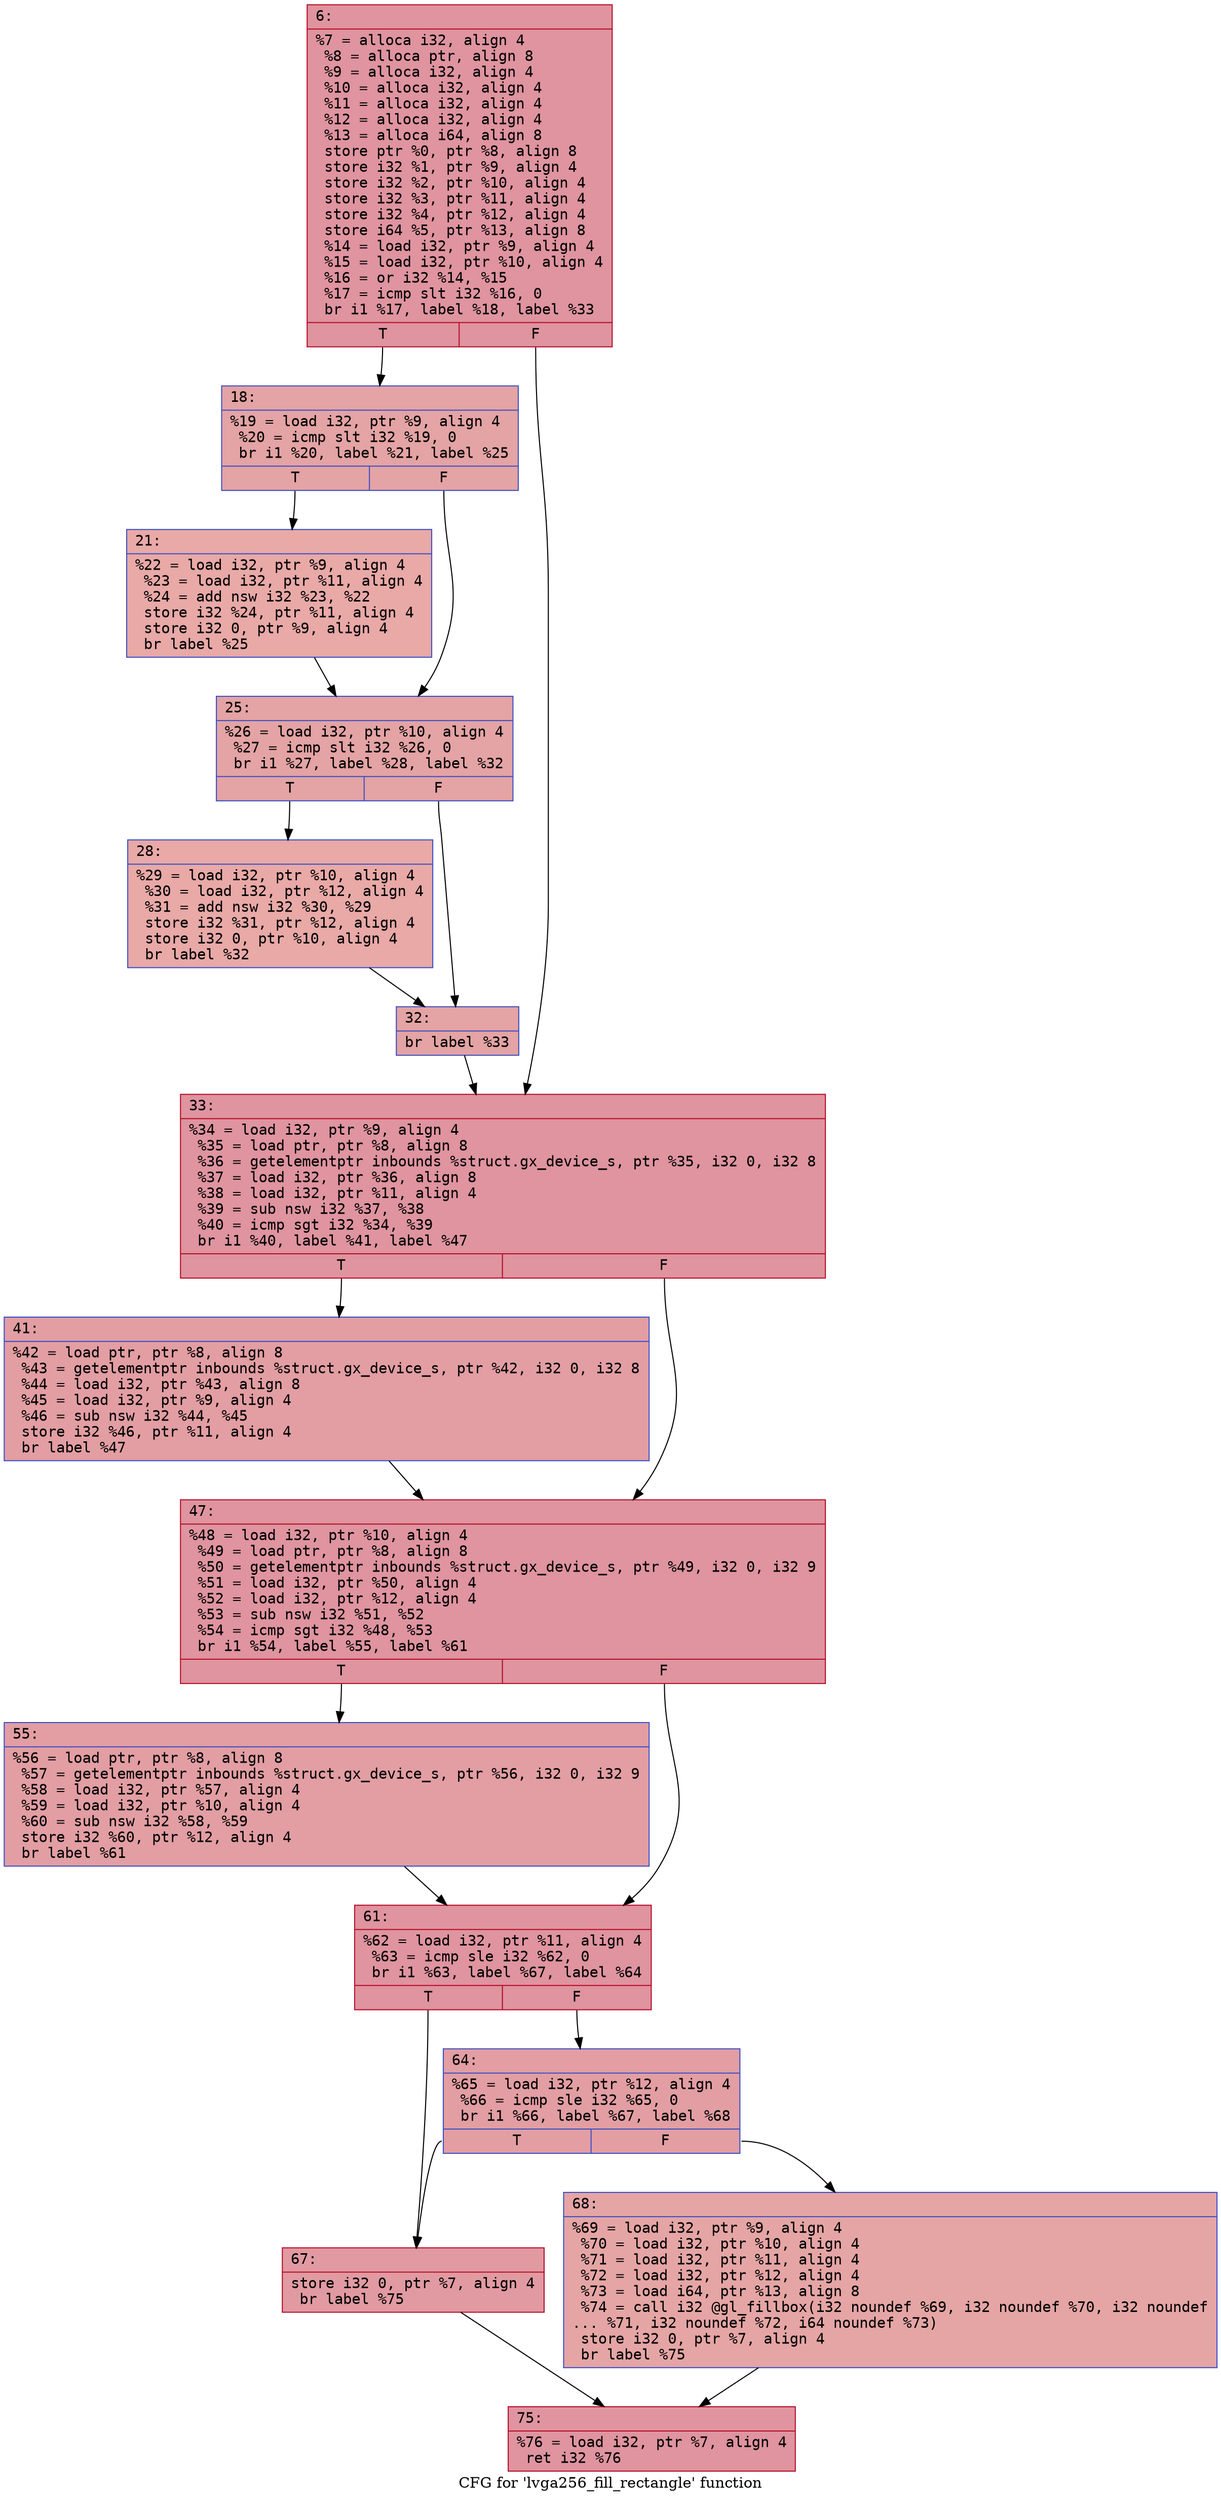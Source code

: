 digraph "CFG for 'lvga256_fill_rectangle' function" {
	label="CFG for 'lvga256_fill_rectangle' function";

	Node0x600001122850 [shape=record,color="#b70d28ff", style=filled, fillcolor="#b70d2870" fontname="Courier",label="{6:\l|  %7 = alloca i32, align 4\l  %8 = alloca ptr, align 8\l  %9 = alloca i32, align 4\l  %10 = alloca i32, align 4\l  %11 = alloca i32, align 4\l  %12 = alloca i32, align 4\l  %13 = alloca i64, align 8\l  store ptr %0, ptr %8, align 8\l  store i32 %1, ptr %9, align 4\l  store i32 %2, ptr %10, align 4\l  store i32 %3, ptr %11, align 4\l  store i32 %4, ptr %12, align 4\l  store i64 %5, ptr %13, align 8\l  %14 = load i32, ptr %9, align 4\l  %15 = load i32, ptr %10, align 4\l  %16 = or i32 %14, %15\l  %17 = icmp slt i32 %16, 0\l  br i1 %17, label %18, label %33\l|{<s0>T|<s1>F}}"];
	Node0x600001122850:s0 -> Node0x6000011228a0[tooltip="6 -> 18\nProbability 37.50%" ];
	Node0x600001122850:s1 -> Node0x600001122a30[tooltip="6 -> 33\nProbability 62.50%" ];
	Node0x6000011228a0 [shape=record,color="#3d50c3ff", style=filled, fillcolor="#c32e3170" fontname="Courier",label="{18:\l|  %19 = load i32, ptr %9, align 4\l  %20 = icmp slt i32 %19, 0\l  br i1 %20, label %21, label %25\l|{<s0>T|<s1>F}}"];
	Node0x6000011228a0:s0 -> Node0x6000011228f0[tooltip="18 -> 21\nProbability 37.50%" ];
	Node0x6000011228a0:s1 -> Node0x600001122940[tooltip="18 -> 25\nProbability 62.50%" ];
	Node0x6000011228f0 [shape=record,color="#3d50c3ff", style=filled, fillcolor="#ca3b3770" fontname="Courier",label="{21:\l|  %22 = load i32, ptr %9, align 4\l  %23 = load i32, ptr %11, align 4\l  %24 = add nsw i32 %23, %22\l  store i32 %24, ptr %11, align 4\l  store i32 0, ptr %9, align 4\l  br label %25\l}"];
	Node0x6000011228f0 -> Node0x600001122940[tooltip="21 -> 25\nProbability 100.00%" ];
	Node0x600001122940 [shape=record,color="#3d50c3ff", style=filled, fillcolor="#c32e3170" fontname="Courier",label="{25:\l|  %26 = load i32, ptr %10, align 4\l  %27 = icmp slt i32 %26, 0\l  br i1 %27, label %28, label %32\l|{<s0>T|<s1>F}}"];
	Node0x600001122940:s0 -> Node0x600001122990[tooltip="25 -> 28\nProbability 37.50%" ];
	Node0x600001122940:s1 -> Node0x6000011229e0[tooltip="25 -> 32\nProbability 62.50%" ];
	Node0x600001122990 [shape=record,color="#3d50c3ff", style=filled, fillcolor="#ca3b3770" fontname="Courier",label="{28:\l|  %29 = load i32, ptr %10, align 4\l  %30 = load i32, ptr %12, align 4\l  %31 = add nsw i32 %30, %29\l  store i32 %31, ptr %12, align 4\l  store i32 0, ptr %10, align 4\l  br label %32\l}"];
	Node0x600001122990 -> Node0x6000011229e0[tooltip="28 -> 32\nProbability 100.00%" ];
	Node0x6000011229e0 [shape=record,color="#3d50c3ff", style=filled, fillcolor="#c32e3170" fontname="Courier",label="{32:\l|  br label %33\l}"];
	Node0x6000011229e0 -> Node0x600001122a30[tooltip="32 -> 33\nProbability 100.00%" ];
	Node0x600001122a30 [shape=record,color="#b70d28ff", style=filled, fillcolor="#b70d2870" fontname="Courier",label="{33:\l|  %34 = load i32, ptr %9, align 4\l  %35 = load ptr, ptr %8, align 8\l  %36 = getelementptr inbounds %struct.gx_device_s, ptr %35, i32 0, i32 8\l  %37 = load i32, ptr %36, align 8\l  %38 = load i32, ptr %11, align 4\l  %39 = sub nsw i32 %37, %38\l  %40 = icmp sgt i32 %34, %39\l  br i1 %40, label %41, label %47\l|{<s0>T|<s1>F}}"];
	Node0x600001122a30:s0 -> Node0x600001122a80[tooltip="33 -> 41\nProbability 50.00%" ];
	Node0x600001122a30:s1 -> Node0x600001122ad0[tooltip="33 -> 47\nProbability 50.00%" ];
	Node0x600001122a80 [shape=record,color="#3d50c3ff", style=filled, fillcolor="#be242e70" fontname="Courier",label="{41:\l|  %42 = load ptr, ptr %8, align 8\l  %43 = getelementptr inbounds %struct.gx_device_s, ptr %42, i32 0, i32 8\l  %44 = load i32, ptr %43, align 8\l  %45 = load i32, ptr %9, align 4\l  %46 = sub nsw i32 %44, %45\l  store i32 %46, ptr %11, align 4\l  br label %47\l}"];
	Node0x600001122a80 -> Node0x600001122ad0[tooltip="41 -> 47\nProbability 100.00%" ];
	Node0x600001122ad0 [shape=record,color="#b70d28ff", style=filled, fillcolor="#b70d2870" fontname="Courier",label="{47:\l|  %48 = load i32, ptr %10, align 4\l  %49 = load ptr, ptr %8, align 8\l  %50 = getelementptr inbounds %struct.gx_device_s, ptr %49, i32 0, i32 9\l  %51 = load i32, ptr %50, align 4\l  %52 = load i32, ptr %12, align 4\l  %53 = sub nsw i32 %51, %52\l  %54 = icmp sgt i32 %48, %53\l  br i1 %54, label %55, label %61\l|{<s0>T|<s1>F}}"];
	Node0x600001122ad0:s0 -> Node0x600001122b20[tooltip="47 -> 55\nProbability 50.00%" ];
	Node0x600001122ad0:s1 -> Node0x600001122b70[tooltip="47 -> 61\nProbability 50.00%" ];
	Node0x600001122b20 [shape=record,color="#3d50c3ff", style=filled, fillcolor="#be242e70" fontname="Courier",label="{55:\l|  %56 = load ptr, ptr %8, align 8\l  %57 = getelementptr inbounds %struct.gx_device_s, ptr %56, i32 0, i32 9\l  %58 = load i32, ptr %57, align 4\l  %59 = load i32, ptr %10, align 4\l  %60 = sub nsw i32 %58, %59\l  store i32 %60, ptr %12, align 4\l  br label %61\l}"];
	Node0x600001122b20 -> Node0x600001122b70[tooltip="55 -> 61\nProbability 100.00%" ];
	Node0x600001122b70 [shape=record,color="#b70d28ff", style=filled, fillcolor="#b70d2870" fontname="Courier",label="{61:\l|  %62 = load i32, ptr %11, align 4\l  %63 = icmp sle i32 %62, 0\l  br i1 %63, label %67, label %64\l|{<s0>T|<s1>F}}"];
	Node0x600001122b70:s0 -> Node0x600001122c10[tooltip="61 -> 67\nProbability 50.00%" ];
	Node0x600001122b70:s1 -> Node0x600001122bc0[tooltip="61 -> 64\nProbability 50.00%" ];
	Node0x600001122bc0 [shape=record,color="#3d50c3ff", style=filled, fillcolor="#be242e70" fontname="Courier",label="{64:\l|  %65 = load i32, ptr %12, align 4\l  %66 = icmp sle i32 %65, 0\l  br i1 %66, label %67, label %68\l|{<s0>T|<s1>F}}"];
	Node0x600001122bc0:s0 -> Node0x600001122c10[tooltip="64 -> 67\nProbability 50.00%" ];
	Node0x600001122bc0:s1 -> Node0x600001122c60[tooltip="64 -> 68\nProbability 50.00%" ];
	Node0x600001122c10 [shape=record,color="#b70d28ff", style=filled, fillcolor="#bb1b2c70" fontname="Courier",label="{67:\l|  store i32 0, ptr %7, align 4\l  br label %75\l}"];
	Node0x600001122c10 -> Node0x600001122cb0[tooltip="67 -> 75\nProbability 100.00%" ];
	Node0x600001122c60 [shape=record,color="#3d50c3ff", style=filled, fillcolor="#c5333470" fontname="Courier",label="{68:\l|  %69 = load i32, ptr %9, align 4\l  %70 = load i32, ptr %10, align 4\l  %71 = load i32, ptr %11, align 4\l  %72 = load i32, ptr %12, align 4\l  %73 = load i64, ptr %13, align 8\l  %74 = call i32 @gl_fillbox(i32 noundef %69, i32 noundef %70, i32 noundef\l... %71, i32 noundef %72, i64 noundef %73)\l  store i32 0, ptr %7, align 4\l  br label %75\l}"];
	Node0x600001122c60 -> Node0x600001122cb0[tooltip="68 -> 75\nProbability 100.00%" ];
	Node0x600001122cb0 [shape=record,color="#b70d28ff", style=filled, fillcolor="#b70d2870" fontname="Courier",label="{75:\l|  %76 = load i32, ptr %7, align 4\l  ret i32 %76\l}"];
}
